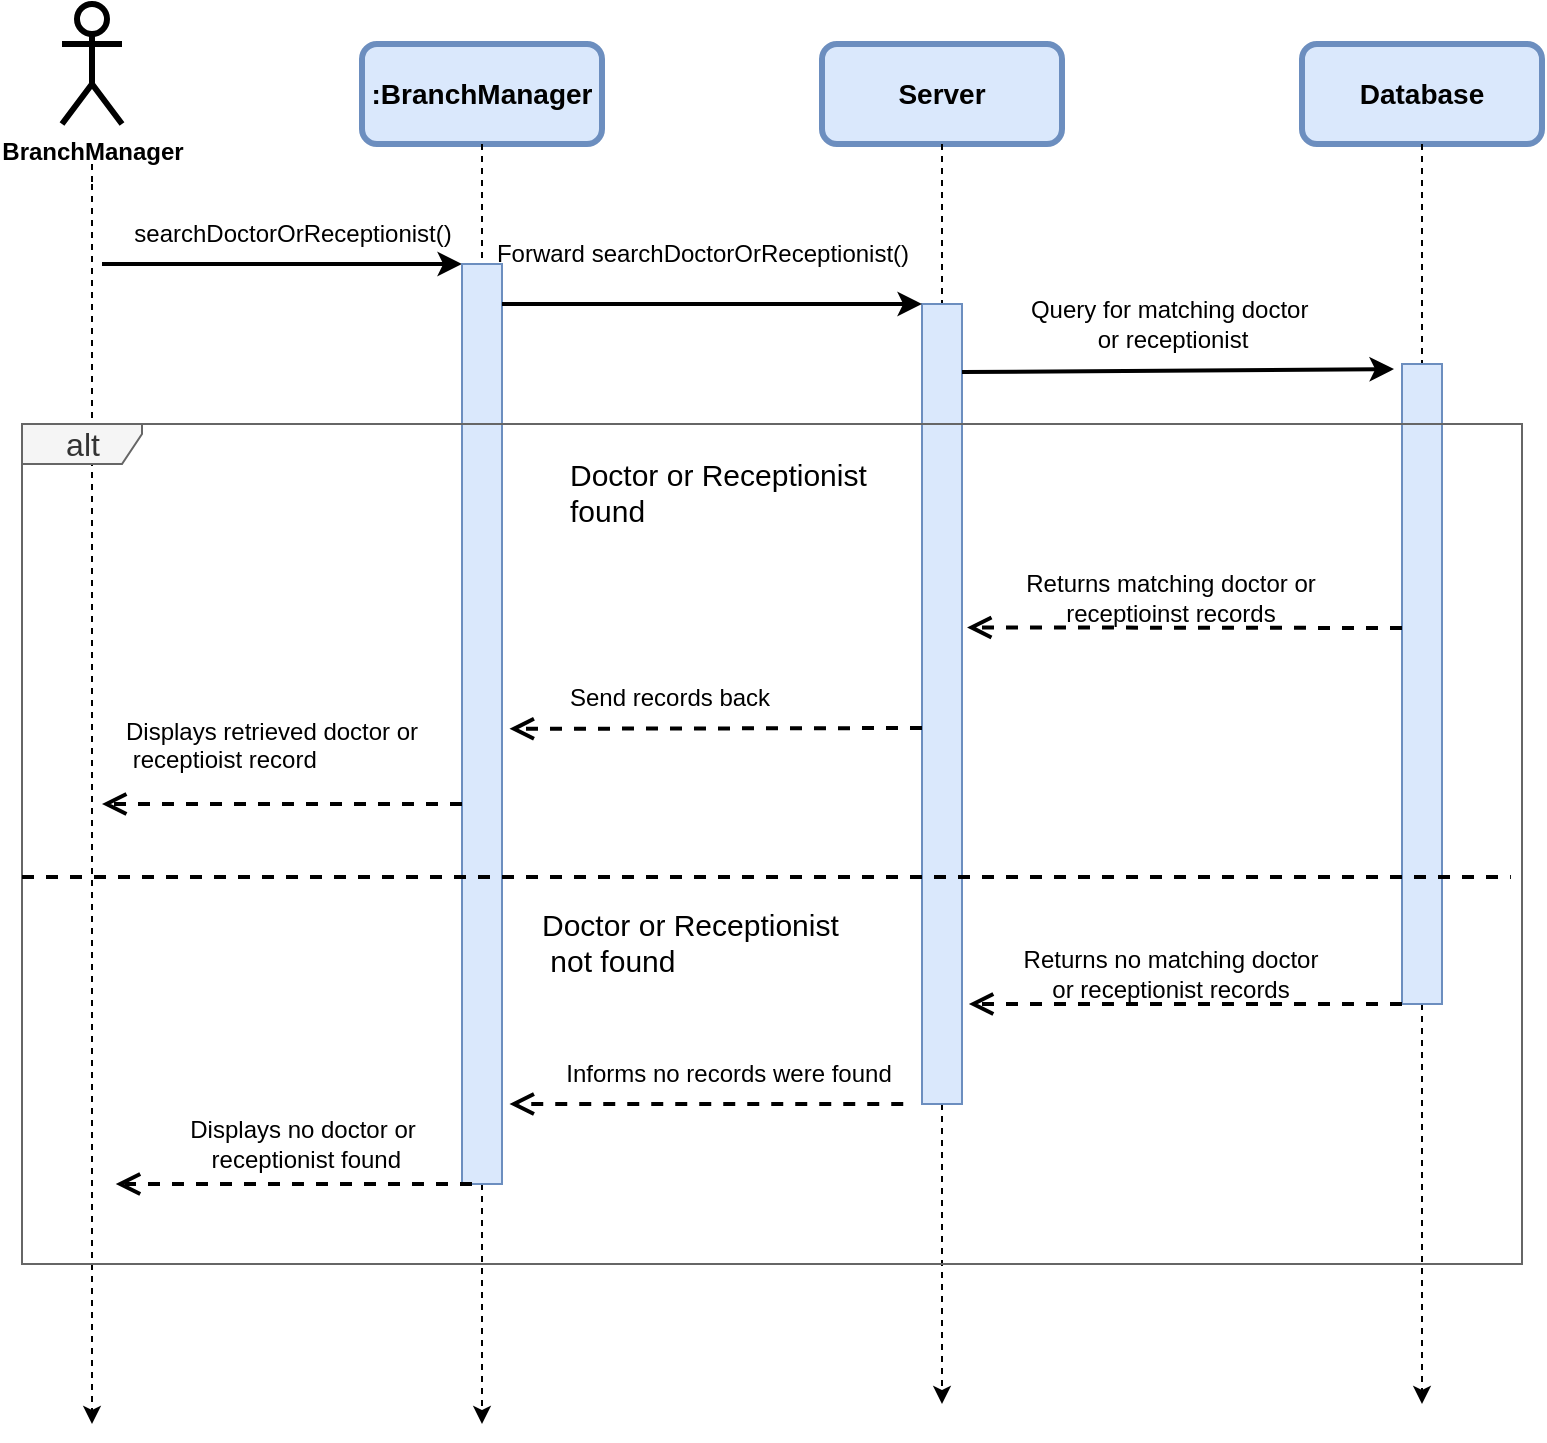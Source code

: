 <mxfile>
    <diagram id="2L7mo0Mshh6A-ph-WnCS" name="Page-1">
        <mxGraphModel dx="498" dy="492" grid="1" gridSize="10" guides="1" tooltips="1" connect="1" arrows="1" fold="1" page="1" pageScale="1" pageWidth="850" pageHeight="1100" math="0" shadow="0">
            <root>
                <mxCell id="0"/>
                <mxCell id="1" parent="0"/>
                <mxCell id="2" value="&lt;b&gt;BranchManager&lt;br&gt;&lt;/b&gt;" style="shape=umlActor;verticalLabelPosition=bottom;verticalAlign=top;html=1;outlineConnect=0;strokeWidth=3;rounded=1;" parent="1" vertex="1">
                    <mxGeometry x="60" y="20" width="30" height="60" as="geometry"/>
                </mxCell>
                <mxCell id="3" style="edgeStyle=none;html=1;dashed=1;strokeWidth=1;startArrow=none;" parent="1" edge="1">
                    <mxGeometry relative="1" as="geometry">
                        <mxPoint x="75" y="730" as="targetPoint"/>
                        <Array as="points">
                            <mxPoint x="75" y="150"/>
                        </Array>
                        <mxPoint x="75" y="110" as="sourcePoint"/>
                    </mxGeometry>
                </mxCell>
                <mxCell id="4" value="" style="endArrow=classic;html=1;strokeWidth=2;" parent="1" edge="1">
                    <mxGeometry relative="1" as="geometry">
                        <mxPoint x="80" y="150" as="sourcePoint"/>
                        <mxPoint x="260" y="150" as="targetPoint"/>
                    </mxGeometry>
                </mxCell>
                <mxCell id="5" value="searchDoctorOrReceptionist()" style="text;html=1;align=center;verticalAlign=middle;resizable=0;points=[];autosize=1;strokeColor=none;fillColor=none;" parent="1" vertex="1">
                    <mxGeometry x="85" y="120" width="180" height="30" as="geometry"/>
                </mxCell>
                <mxCell id="6" value="&lt;span style=&quot;font-size: 14px;&quot;&gt;&lt;b&gt;&lt;font color=&quot;#000000&quot;&gt;:BranchManager&lt;/font&gt;&lt;/b&gt;&lt;/span&gt;" style="rounded=1;whiteSpace=wrap;html=1;strokeWidth=3;fillColor=#dae8fc;strokeColor=#6c8ebf;" parent="1" vertex="1">
                    <mxGeometry x="210" y="40" width="120" height="50" as="geometry"/>
                </mxCell>
                <mxCell id="7" style="edgeStyle=none;html=1;exitX=0.5;exitY=1;exitDx=0;exitDy=0;dashed=1;strokeWidth=1;startArrow=none;" parent="1" source="12" edge="1">
                    <mxGeometry relative="1" as="geometry">
                        <mxPoint x="270" y="730" as="targetPoint"/>
                        <Array as="points"/>
                        <mxPoint x="85" y="60" as="sourcePoint"/>
                    </mxGeometry>
                </mxCell>
                <mxCell id="8" value="&lt;span style=&quot;font-size: 14px;&quot;&gt;&lt;b&gt;&lt;font color=&quot;#000000&quot;&gt;Server&lt;/font&gt;&lt;/b&gt;&lt;/span&gt;" style="rounded=1;whiteSpace=wrap;html=1;strokeWidth=3;fillColor=#dae8fc;strokeColor=#6c8ebf;" parent="1" vertex="1">
                    <mxGeometry x="440" y="40" width="120" height="50" as="geometry"/>
                </mxCell>
                <mxCell id="9" style="edgeStyle=none;html=1;dashed=1;strokeWidth=1;" parent="1" source="8" edge="1">
                    <mxGeometry relative="1" as="geometry">
                        <mxPoint x="500" y="720" as="targetPoint"/>
                        <Array as="points"/>
                        <mxPoint x="480" y="100" as="sourcePoint"/>
                    </mxGeometry>
                </mxCell>
                <mxCell id="10" value="" style="html=1;points=[];perimeter=orthogonalPerimeter;fontSize=13;fillColor=#dae8fc;strokeColor=#6c8ebf;" parent="1" vertex="1">
                    <mxGeometry x="490" y="170" width="20" height="400" as="geometry"/>
                </mxCell>
                <mxCell id="11" value="" style="edgeStyle=none;html=1;exitX=0.5;exitY=1;exitDx=0;exitDy=0;dashed=1;strokeWidth=1;endArrow=none;" parent="1" source="6" target="12" edge="1">
                    <mxGeometry relative="1" as="geometry">
                        <mxPoint x="270" y="570" as="targetPoint"/>
                        <Array as="points"/>
                        <mxPoint x="270" y="90" as="sourcePoint"/>
                    </mxGeometry>
                </mxCell>
                <mxCell id="12" value="" style="html=1;points=[];perimeter=orthogonalPerimeter;fontSize=13;fillColor=#dae8fc;strokeColor=#6c8ebf;" parent="1" vertex="1">
                    <mxGeometry x="260" y="150" width="20" height="460" as="geometry"/>
                </mxCell>
                <mxCell id="13" value="" style="endArrow=classic;html=1;strokeWidth=2;" parent="1" edge="1">
                    <mxGeometry relative="1" as="geometry">
                        <mxPoint x="280" y="170" as="sourcePoint"/>
                        <mxPoint x="490" y="170" as="targetPoint"/>
                        <Array as="points">
                            <mxPoint x="380" y="170"/>
                        </Array>
                    </mxGeometry>
                </mxCell>
                <mxCell id="14" value="Forward searchDoctorOrReceptionist()" style="text;html=1;align=center;verticalAlign=middle;resizable=0;points=[];autosize=1;strokeColor=none;fillColor=none;" parent="1" vertex="1">
                    <mxGeometry x="265" y="130" width="230" height="30" as="geometry"/>
                </mxCell>
                <mxCell id="15" value="&lt;span style=&quot;font-size: 14px;&quot;&gt;&lt;b&gt;&lt;font color=&quot;#000000&quot;&gt;Database&lt;/font&gt;&lt;/b&gt;&lt;/span&gt;" style="rounded=1;whiteSpace=wrap;html=1;strokeWidth=3;fillColor=#dae8fc;strokeColor=#6c8ebf;" parent="1" vertex="1">
                    <mxGeometry x="680" y="40" width="120" height="50" as="geometry"/>
                </mxCell>
                <mxCell id="16" value="" style="endArrow=classic;html=1;strokeWidth=2;entryX=-0.2;entryY=0.008;entryDx=0;entryDy=0;entryPerimeter=0;" parent="1" target="19" edge="1">
                    <mxGeometry relative="1" as="geometry">
                        <mxPoint x="510" y="204" as="sourcePoint"/>
                        <mxPoint x="719.16" y="200.0" as="targetPoint"/>
                    </mxGeometry>
                </mxCell>
                <mxCell id="17" style="edgeStyle=none;html=1;dashed=1;strokeWidth=1;exitX=0.5;exitY=1;exitDx=0;exitDy=0;startArrow=none;" parent="1" source="19" edge="1">
                    <mxGeometry relative="1" as="geometry">
                        <mxPoint x="740" y="720" as="targetPoint"/>
                        <Array as="points">
                            <mxPoint x="740" y="720"/>
                        </Array>
                        <mxPoint x="510" y="100" as="sourcePoint"/>
                    </mxGeometry>
                </mxCell>
                <mxCell id="18" value="" style="edgeStyle=none;html=1;dashed=1;strokeWidth=1;exitX=0.5;exitY=1;exitDx=0;exitDy=0;endArrow=none;" parent="1" source="15" target="19" edge="1">
                    <mxGeometry relative="1" as="geometry">
                        <mxPoint x="740" y="720" as="targetPoint"/>
                        <Array as="points"/>
                        <mxPoint x="740" y="90" as="sourcePoint"/>
                    </mxGeometry>
                </mxCell>
                <mxCell id="19" value="" style="html=1;points=[];perimeter=orthogonalPerimeter;fontSize=13;fillColor=#dae8fc;strokeColor=#6c8ebf;" parent="1" vertex="1">
                    <mxGeometry x="730" y="200" width="20" height="320" as="geometry"/>
                </mxCell>
                <mxCell id="20" value="" style="edgeStyle=none;html=1;dashed=1;strokeWidth=1;startArrow=none;endArrow=none;" parent="1" edge="1">
                    <mxGeometry relative="1" as="geometry">
                        <mxPoint x="75" y="110" as="targetPoint"/>
                        <Array as="points"/>
                        <mxPoint x="75" y="100" as="sourcePoint"/>
                    </mxGeometry>
                </mxCell>
                <mxCell id="22" value="Query for matching doctor&amp;nbsp;&lt;br&gt;or receptionist" style="text;html=1;align=center;verticalAlign=middle;resizable=0;points=[];autosize=1;strokeColor=none;fillColor=none;" parent="1" vertex="1">
                    <mxGeometry x="530" y="160" width="170" height="40" as="geometry"/>
                </mxCell>
                <mxCell id="23" value="&lt;font style=&quot;font-size: 16px;&quot;&gt;alt&lt;/font&gt;" style="shape=umlFrame;tabWidth=110;tabHeight=30;tabPosition=left;html=1;boundedLbl=1;labelInHeader=1;width=60;height=20;rounded=0;shadow=0;glass=0;sketch=0;fontSize=15;fillColor=#f5f5f5;fontColor=#333333;strokeColor=#666666;" parent="1" vertex="1">
                    <mxGeometry x="40" y="230" width="750" height="420" as="geometry"/>
                </mxCell>
                <mxCell id="24" value="Doctor or Receptionist&#10;found" style="text;rounded=0;shadow=0;glass=0;sketch=0;fontSize=15;" parent="23" vertex="1">
                    <mxGeometry width="100" height="20" relative="1" as="geometry">
                        <mxPoint x="272" y="10" as="offset"/>
                    </mxGeometry>
                </mxCell>
                <mxCell id="25" value="" style="line;strokeWidth=2;dashed=1;labelPosition=center;verticalLabelPosition=bottom;align=left;verticalAlign=top;spacingLeft=20;spacingTop=15;rounded=0;shadow=0;glass=0;sketch=0;fontSize=16;" parent="23" vertex="1">
                    <mxGeometry x="0.001" y="218.079" width="744.444" height="16.8" as="geometry"/>
                </mxCell>
                <mxCell id="26" value=" Doctor or Receptionist&#10; not found" style="text;rounded=0;shadow=0;glass=0;sketch=0;fontSize=15;" parent="23" vertex="1">
                    <mxGeometry width="100" height="60" relative="1" as="geometry">
                        <mxPoint x="258" y="235" as="offset"/>
                    </mxGeometry>
                </mxCell>
                <mxCell id="27" value="Returns matching doctor or&lt;br&gt;receptioinst records" style="text;html=1;align=center;verticalAlign=middle;resizable=0;points=[];autosize=1;strokeColor=none;fillColor=none;" parent="23" vertex="1">
                    <mxGeometry x="488.751" y="66.704" width="170" height="40" as="geometry"/>
                </mxCell>
                <mxCell id="28" value="" style="html=1;verticalAlign=bottom;endArrow=open;dashed=1;endSize=8;strokeWidth=2;fontSize=13;entryX=1.042;entryY=0.315;entryDx=0;entryDy=0;entryPerimeter=0;" parent="23" edge="1">
                    <mxGeometry x="0.422" relative="1" as="geometry">
                        <mxPoint x="690" y="102" as="sourcePoint"/>
                        <mxPoint x="472.506" y="101.702" as="targetPoint"/>
                        <mxPoint as="offset"/>
                    </mxGeometry>
                </mxCell>
                <mxCell id="29" value="Send records back" style="text;whiteSpace=wrap;html=1;" parent="23" vertex="1">
                    <mxGeometry x="271.873" y="122.924" width="233.766" height="60.0" as="geometry"/>
                </mxCell>
                <mxCell id="30" value="" style="html=1;verticalAlign=bottom;endArrow=open;dashed=1;endSize=8;strokeWidth=2;fontSize=13;entryX=1.042;entryY=0.315;entryDx=0;entryDy=0;entryPerimeter=0;" parent="23" edge="1">
                    <mxGeometry x="0.422" relative="1" as="geometry">
                        <mxPoint x="450" y="152" as="sourcePoint"/>
                        <mxPoint x="243.751" y="152.429" as="targetPoint"/>
                        <mxPoint as="offset"/>
                    </mxGeometry>
                </mxCell>
                <mxCell id="31" value="" style="html=1;verticalAlign=bottom;endArrow=open;dashed=1;endSize=8;strokeWidth=2;fontSize=13;" parent="23" edge="1">
                    <mxGeometry x="0.422" relative="1" as="geometry">
                        <mxPoint x="220" y="190" as="sourcePoint"/>
                        <mxPoint x="40" y="190" as="targetPoint"/>
                        <mxPoint as="offset"/>
                    </mxGeometry>
                </mxCell>
                <mxCell id="32" value="Displays retrieved doctor or&lt;br&gt;&amp;nbsp;receptioist record" style="text;whiteSpace=wrap;html=1;" parent="23" vertex="1">
                    <mxGeometry x="50.003" y="140.0" width="233.766" height="60.0" as="geometry"/>
                </mxCell>
                <mxCell id="33" value="" style="html=1;verticalAlign=bottom;endArrow=open;dashed=1;endSize=8;strokeWidth=2;fontSize=13;entryX=1.042;entryY=0.315;entryDx=0;entryDy=0;entryPerimeter=0;" parent="23" edge="1">
                    <mxGeometry x="0.422" relative="1" as="geometry">
                        <mxPoint x="690" y="290" as="sourcePoint"/>
                        <mxPoint x="473.436" y="290.002" as="targetPoint"/>
                        <mxPoint as="offset"/>
                        <Array as="points"/>
                    </mxGeometry>
                </mxCell>
                <mxCell id="34" value="Returns no matching doctor&lt;br&gt;or receptionist records" style="text;html=1;align=center;verticalAlign=middle;resizable=0;points=[];autosize=1;strokeColor=none;fillColor=none;" parent="23" vertex="1">
                    <mxGeometry x="488.748" y="255.004" width="170" height="40" as="geometry"/>
                </mxCell>
                <mxCell id="35" value="" style="html=1;verticalAlign=bottom;endArrow=open;dashed=1;endSize=8;strokeWidth=2;fontSize=13;" parent="23" edge="1">
                    <mxGeometry x="0.422" relative="1" as="geometry">
                        <mxPoint x="440.625" y="340.009" as="sourcePoint"/>
                        <mxPoint x="243.75" y="340" as="targetPoint"/>
                        <mxPoint as="offset"/>
                        <Array as="points"/>
                    </mxGeometry>
                </mxCell>
                <mxCell id="36" value="Informs no records were found" style="text;html=1;align=center;verticalAlign=middle;resizable=0;points=[];autosize=1;strokeColor=none;fillColor=none;" parent="23" vertex="1">
                    <mxGeometry x="257.813" y="310.004" width="190" height="30" as="geometry"/>
                </mxCell>
                <mxCell id="37" value="" style="html=1;verticalAlign=bottom;endArrow=open;dashed=1;endSize=8;strokeWidth=2;fontSize=13;" parent="23" edge="1">
                    <mxGeometry x="0.422" relative="1" as="geometry">
                        <mxPoint x="225" y="380" as="sourcePoint"/>
                        <mxPoint x="46.875" y="380" as="targetPoint"/>
                        <mxPoint as="offset"/>
                        <Array as="points"/>
                    </mxGeometry>
                </mxCell>
                <mxCell id="38" value="Displays no doctor or&lt;br&gt;&amp;nbsp;receptionist&amp;nbsp;found" style="text;html=1;align=center;verticalAlign=middle;resizable=0;points=[];autosize=1;strokeColor=none;fillColor=none;" parent="23" vertex="1">
                    <mxGeometry x="69.996" y="340.004" width="140" height="40" as="geometry"/>
                </mxCell>
            </root>
        </mxGraphModel>
    </diagram>
</mxfile>